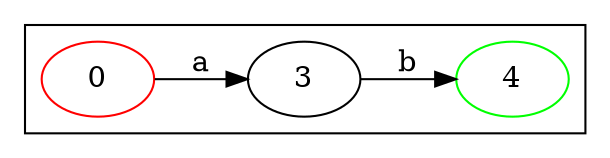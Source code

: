 digraph{subgraph cluster_{3->4[label="b"];0->3[label="a"];0[label="0" color="red"];3[label="3" ];4[label="4" color="green"];}rankdir="LR";}